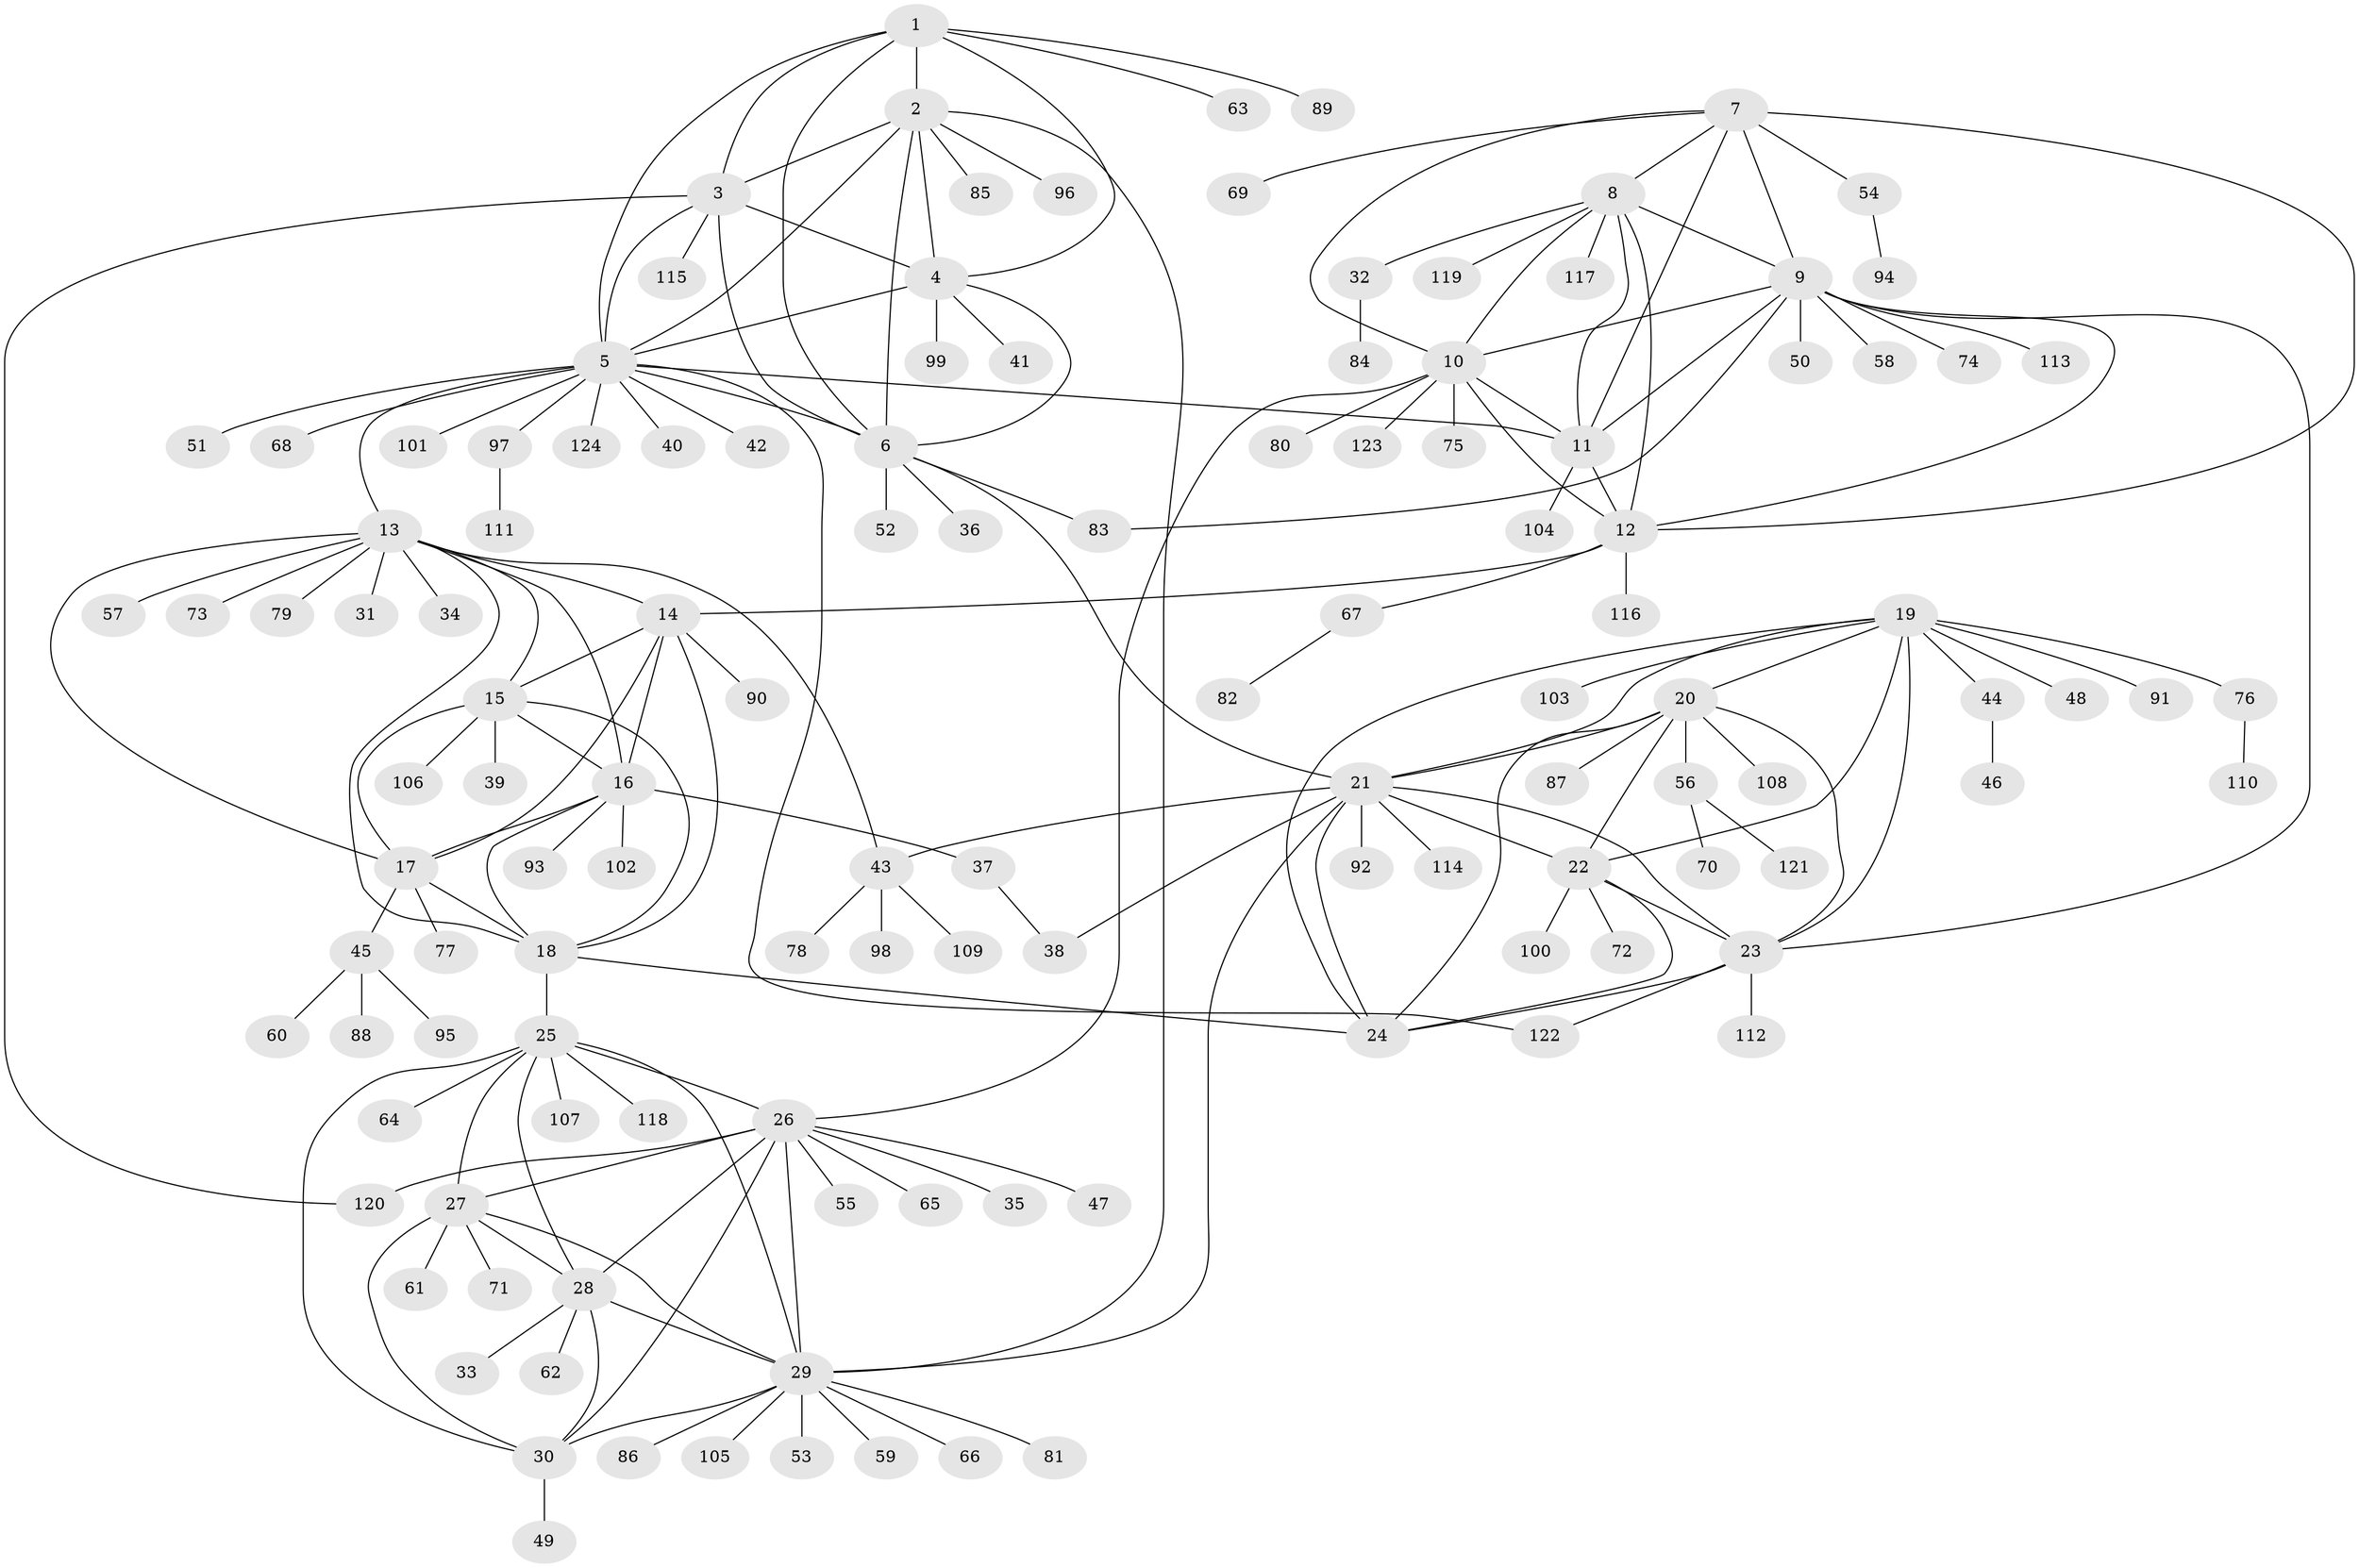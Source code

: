 // Generated by graph-tools (version 1.1) at 2025/55/03/09/25 04:55:31]
// undirected, 124 vertices, 184 edges
graph export_dot {
graph [start="1"]
  node [color=gray90,style=filled];
  1;
  2;
  3;
  4;
  5;
  6;
  7;
  8;
  9;
  10;
  11;
  12;
  13;
  14;
  15;
  16;
  17;
  18;
  19;
  20;
  21;
  22;
  23;
  24;
  25;
  26;
  27;
  28;
  29;
  30;
  31;
  32;
  33;
  34;
  35;
  36;
  37;
  38;
  39;
  40;
  41;
  42;
  43;
  44;
  45;
  46;
  47;
  48;
  49;
  50;
  51;
  52;
  53;
  54;
  55;
  56;
  57;
  58;
  59;
  60;
  61;
  62;
  63;
  64;
  65;
  66;
  67;
  68;
  69;
  70;
  71;
  72;
  73;
  74;
  75;
  76;
  77;
  78;
  79;
  80;
  81;
  82;
  83;
  84;
  85;
  86;
  87;
  88;
  89;
  90;
  91;
  92;
  93;
  94;
  95;
  96;
  97;
  98;
  99;
  100;
  101;
  102;
  103;
  104;
  105;
  106;
  107;
  108;
  109;
  110;
  111;
  112;
  113;
  114;
  115;
  116;
  117;
  118;
  119;
  120;
  121;
  122;
  123;
  124;
  1 -- 2;
  1 -- 3;
  1 -- 4;
  1 -- 5;
  1 -- 6;
  1 -- 63;
  1 -- 89;
  2 -- 3;
  2 -- 4;
  2 -- 5;
  2 -- 6;
  2 -- 29;
  2 -- 85;
  2 -- 96;
  3 -- 4;
  3 -- 5;
  3 -- 6;
  3 -- 115;
  3 -- 120;
  4 -- 5;
  4 -- 6;
  4 -- 41;
  4 -- 99;
  5 -- 6;
  5 -- 11;
  5 -- 13;
  5 -- 40;
  5 -- 42;
  5 -- 51;
  5 -- 68;
  5 -- 97;
  5 -- 101;
  5 -- 122;
  5 -- 124;
  6 -- 21;
  6 -- 36;
  6 -- 52;
  6 -- 83;
  7 -- 8;
  7 -- 9;
  7 -- 10;
  7 -- 11;
  7 -- 12;
  7 -- 54;
  7 -- 69;
  8 -- 9;
  8 -- 10;
  8 -- 11;
  8 -- 12;
  8 -- 32;
  8 -- 117;
  8 -- 119;
  9 -- 10;
  9 -- 11;
  9 -- 12;
  9 -- 23;
  9 -- 50;
  9 -- 58;
  9 -- 74;
  9 -- 83;
  9 -- 113;
  10 -- 11;
  10 -- 12;
  10 -- 26;
  10 -- 75;
  10 -- 80;
  10 -- 123;
  11 -- 12;
  11 -- 104;
  12 -- 14;
  12 -- 67;
  12 -- 116;
  13 -- 14;
  13 -- 15;
  13 -- 16;
  13 -- 17;
  13 -- 18;
  13 -- 31;
  13 -- 34;
  13 -- 43;
  13 -- 57;
  13 -- 73;
  13 -- 79;
  14 -- 15;
  14 -- 16;
  14 -- 17;
  14 -- 18;
  14 -- 90;
  15 -- 16;
  15 -- 17;
  15 -- 18;
  15 -- 39;
  15 -- 106;
  16 -- 17;
  16 -- 18;
  16 -- 37;
  16 -- 93;
  16 -- 102;
  17 -- 18;
  17 -- 45;
  17 -- 77;
  18 -- 24;
  18 -- 25;
  19 -- 20;
  19 -- 21;
  19 -- 22;
  19 -- 23;
  19 -- 24;
  19 -- 44;
  19 -- 48;
  19 -- 76;
  19 -- 91;
  19 -- 103;
  20 -- 21;
  20 -- 22;
  20 -- 23;
  20 -- 24;
  20 -- 56;
  20 -- 87;
  20 -- 108;
  21 -- 22;
  21 -- 23;
  21 -- 24;
  21 -- 29;
  21 -- 38;
  21 -- 43;
  21 -- 92;
  21 -- 114;
  22 -- 23;
  22 -- 24;
  22 -- 72;
  22 -- 100;
  23 -- 24;
  23 -- 112;
  23 -- 122;
  25 -- 26;
  25 -- 27;
  25 -- 28;
  25 -- 29;
  25 -- 30;
  25 -- 64;
  25 -- 107;
  25 -- 118;
  26 -- 27;
  26 -- 28;
  26 -- 29;
  26 -- 30;
  26 -- 35;
  26 -- 47;
  26 -- 55;
  26 -- 65;
  26 -- 120;
  27 -- 28;
  27 -- 29;
  27 -- 30;
  27 -- 61;
  27 -- 71;
  28 -- 29;
  28 -- 30;
  28 -- 33;
  28 -- 62;
  29 -- 30;
  29 -- 53;
  29 -- 59;
  29 -- 66;
  29 -- 81;
  29 -- 86;
  29 -- 105;
  30 -- 49;
  32 -- 84;
  37 -- 38;
  43 -- 78;
  43 -- 98;
  43 -- 109;
  44 -- 46;
  45 -- 60;
  45 -- 88;
  45 -- 95;
  54 -- 94;
  56 -- 70;
  56 -- 121;
  67 -- 82;
  76 -- 110;
  97 -- 111;
}
